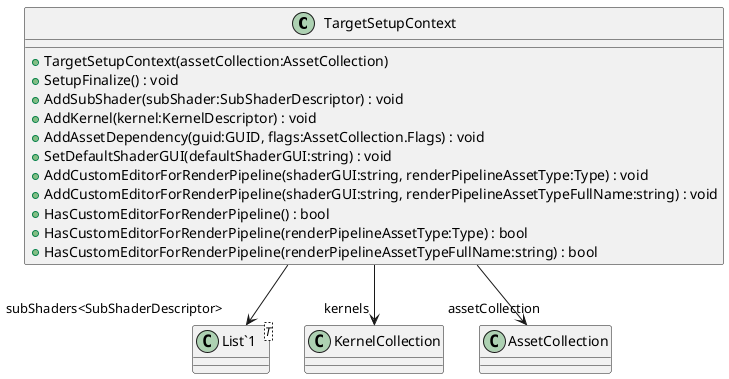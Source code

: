 @startuml
class TargetSetupContext {
    + TargetSetupContext(assetCollection:AssetCollection)
    + SetupFinalize() : void
    + AddSubShader(subShader:SubShaderDescriptor) : void
    + AddKernel(kernel:KernelDescriptor) : void
    + AddAssetDependency(guid:GUID, flags:AssetCollection.Flags) : void
    + SetDefaultShaderGUI(defaultShaderGUI:string) : void
    + AddCustomEditorForRenderPipeline(shaderGUI:string, renderPipelineAssetType:Type) : void
    + AddCustomEditorForRenderPipeline(shaderGUI:string, renderPipelineAssetTypeFullName:string) : void
    + HasCustomEditorForRenderPipeline() : bool
    + HasCustomEditorForRenderPipeline(renderPipelineAssetType:Type) : bool
    + HasCustomEditorForRenderPipeline(renderPipelineAssetTypeFullName:string) : bool
}
class "List`1"<T> {
}
TargetSetupContext --> "subShaders<SubShaderDescriptor>" "List`1"
TargetSetupContext --> "kernels" KernelCollection
TargetSetupContext --> "assetCollection" AssetCollection
@enduml
